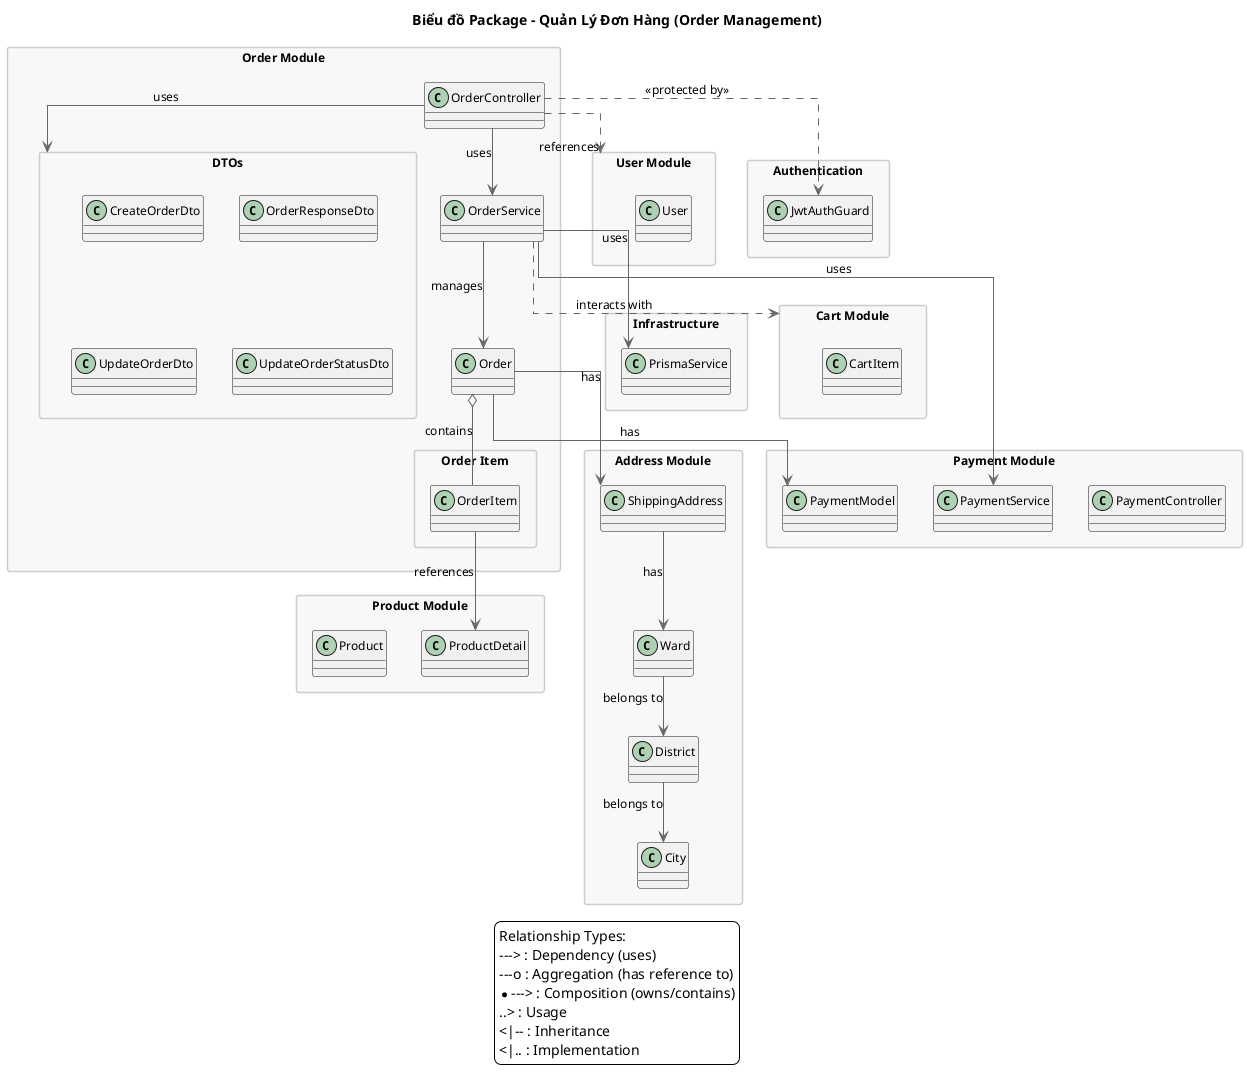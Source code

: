 @startuml
title Biểu đồ Package - Quản Lý Đơn Hàng (Order Management)

' Cấu hình style
skinparam packageStyle rectangle
skinparam linetype ortho
skinparam shadowing false
skinparam DefaultFontName Arial
skinparam DefaultFontSize 12
skinparam ArrowColor #666666
skinparam BackgroundColor #FFFFFF
skinparam PackageBackgroundColor #F8F8F8
skinparam PackageBorderColor #CCCCCC

package "Order Module" as OrderModule {
  class OrderController
  class OrderService
  class Order

  package "DTOs" as OrderDTOs {
    class CreateOrderDto
    class OrderResponseDto
    class UpdateOrderDto
    class UpdateOrderStatusDto
  }

  package "Order Item" as OrderItemPkg {
    class OrderItem
  }
}

package "Payment Module" as PaymentModule {
  class PaymentController
  class PaymentService
  class PaymentModel
}

package "Address Module" as AddressModule {
  class ShippingAddress
  class Ward
  class District
  class City
}

package "Product Module" as ProductModule {
  class ProductDetail
  class Product
}

package "User Module" as UserModule {
  class User
}

package "Authentication" as Auth {
  class JwtAuthGuard
}

package "Infrastructure" as Infrastructure {
  class PrismaService
}

package "Cart Module" as CartModule {
  class CartItem
}

' Relationships
OrderController --> OrderService : uses
OrderController --> OrderDTOs : uses
OrderController ..> JwtAuthGuard : <<protected by>>

OrderService --> PrismaService : uses
OrderService --> PaymentService : uses
OrderService --> Order : manages
OrderService ..> CartModule : interacts with

Order o-- OrderItem : contains
Order --> ShippingAddress : has
Order --> PaymentModel : has

OrderItem --> ProductDetail : references

ShippingAddress --> Ward : has
Ward --> District : belongs to
District --> City : belongs to

OrderController ..> UserModule : references

' Legend
legend
  Relationship Types:
  ---> : Dependency (uses)
  ---o : Aggregation (has reference to)
  *---> : Composition (owns/contains)
  ..> : Usage
  <|-- : Inheritance
  <|.. : Implementation
endlegend

@enduml

